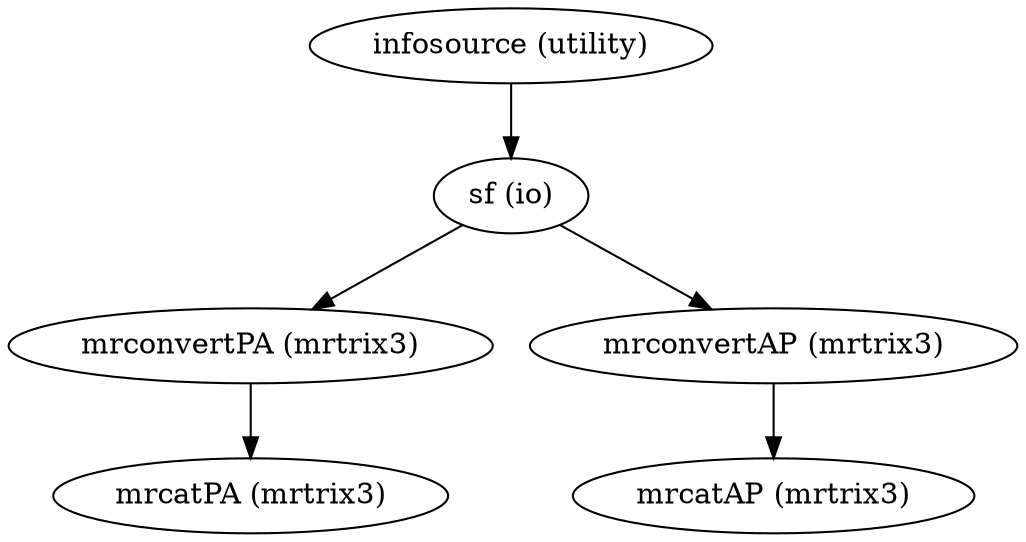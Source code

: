 strict digraph  {
"infosource (utility)";
"sf (io)";
"mrconvertPA (mrtrix3)";
"mrconvertAP (mrtrix3)";
"mrcatPA (mrtrix3)";
"mrcatAP (mrtrix3)";
"infosource (utility)" -> "sf (io)";
"sf (io)" -> "mrconvertPA (mrtrix3)";
"sf (io)" -> "mrconvertAP (mrtrix3)";
"mrconvertPA (mrtrix3)" -> "mrcatPA (mrtrix3)";
"mrconvertAP (mrtrix3)" -> "mrcatAP (mrtrix3)";
}
